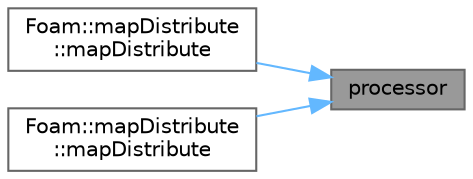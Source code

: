 digraph "processor"
{
 // LATEX_PDF_SIZE
  bgcolor="transparent";
  edge [fontname=Helvetica,fontsize=10,labelfontname=Helvetica,labelfontsize=10];
  node [fontname=Helvetica,fontsize=10,shape=box,height=0.2,width=0.4];
  rankdir="RL";
  Node1 [id="Node000001",label="processor",height=0.2,width=0.4,color="gray40", fillcolor="grey60", style="filled", fontcolor="black",tooltip=" "];
  Node1 -> Node2 [id="edge1_Node000001_Node000002",dir="back",color="steelblue1",style="solid",tooltip=" "];
  Node2 [id="Node000002",label="Foam::mapDistribute\l::mapDistribute",height=0.2,width=0.4,color="grey40", fillcolor="white", style="filled",URL="$classFoam_1_1mapDistribute.html#a2a9d3c82eefba107f1d8addff7528fe5",tooltip=" "];
  Node1 -> Node3 [id="edge2_Node000001_Node000003",dir="back",color="steelblue1",style="solid",tooltip=" "];
  Node3 [id="Node000003",label="Foam::mapDistribute\l::mapDistribute",height=0.2,width=0.4,color="grey40", fillcolor="white", style="filled",URL="$classFoam_1_1mapDistribute.html#a0a684d0d9f15da54cdf33c942b5ff66c",tooltip=" "];
}
